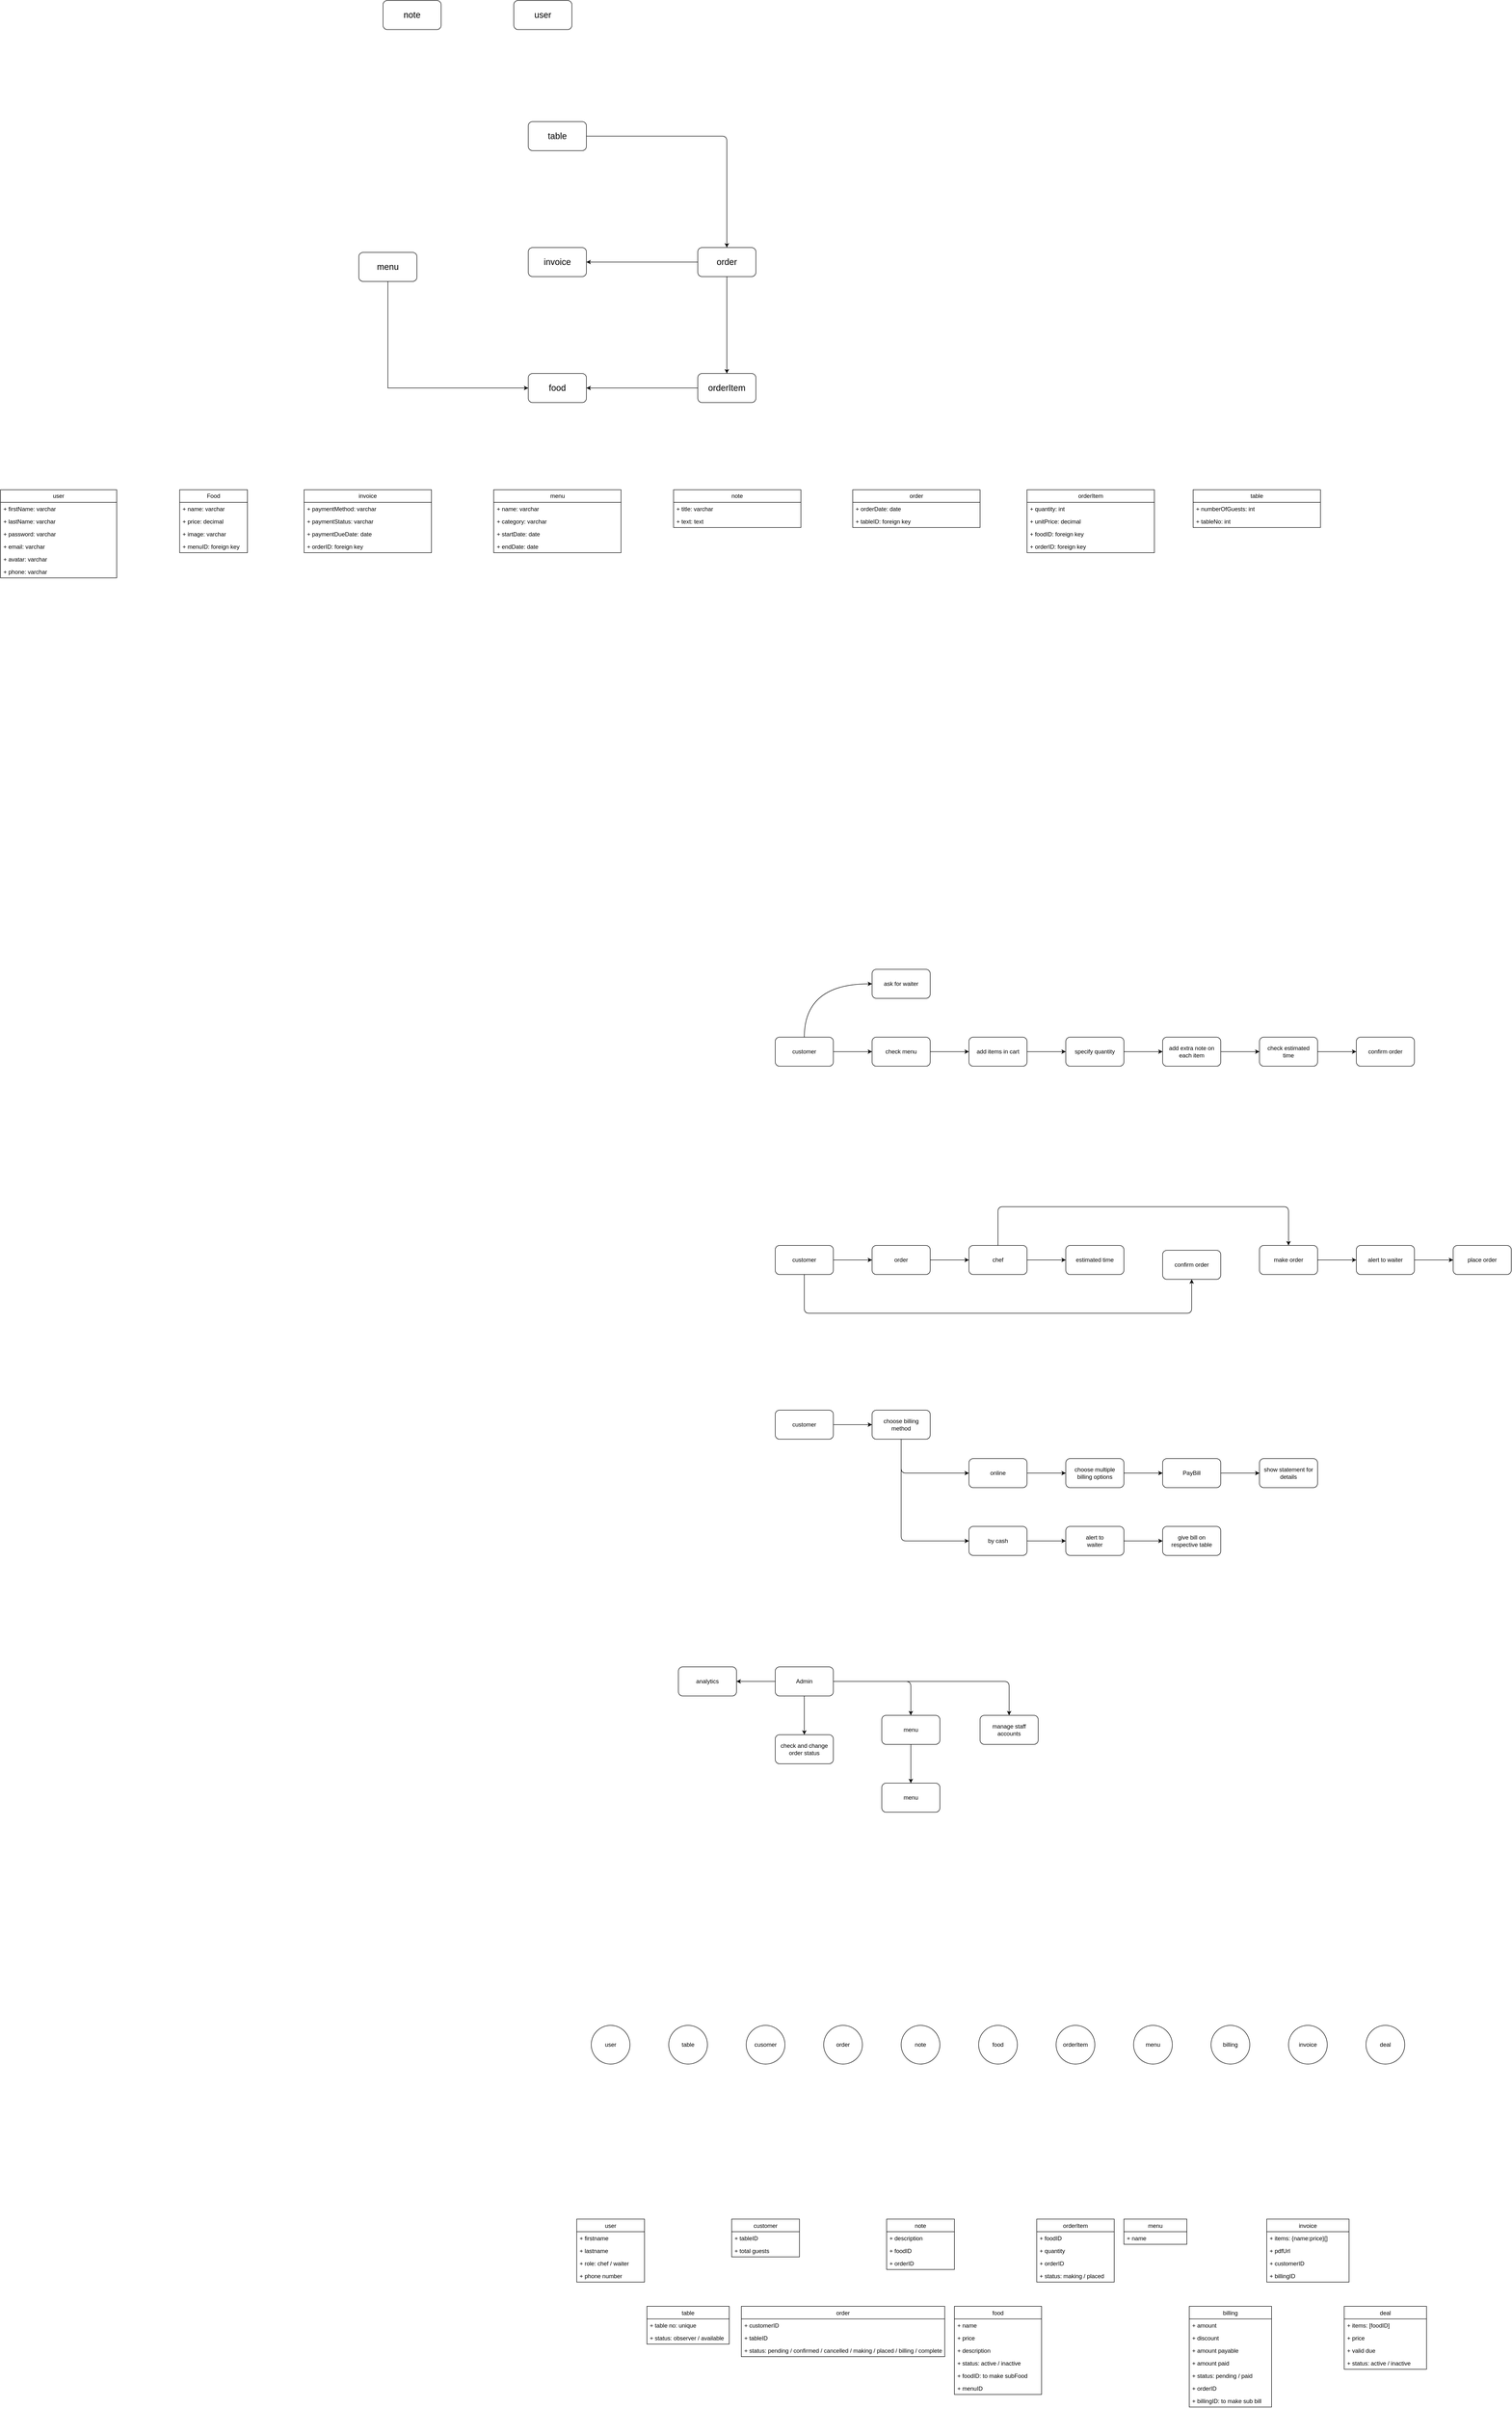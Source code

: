 <mxfile>
    <diagram name="Page-1" id="FGdR298zNR_Bf5p4Txep">
        <mxGraphModel dx="3157" dy="2148" grid="1" gridSize="10" guides="1" tooltips="1" connect="1" arrows="1" fold="1" page="1" pageScale="1" pageWidth="827" pageHeight="1169" math="0" shadow="0">
            <root>
                <mxCell id="0"/>
                <mxCell id="1" parent="0"/>
                <mxCell id="XaADTcSrrmSjubaQ3uNt-1" style="edgeStyle=orthogonalEdgeStyle;rounded=1;orthogonalLoop=1;jettySize=auto;html=1;entryX=0.5;entryY=0;entryDx=0;entryDy=0;" parent="1" source="XaADTcSrrmSjubaQ3uNt-2" target="XaADTcSrrmSjubaQ3uNt-5" edge="1">
                    <mxGeometry relative="1" as="geometry"/>
                </mxCell>
                <mxCell id="XaADTcSrrmSjubaQ3uNt-2" value="&lt;font style=&quot;font-size: 18px;&quot;&gt;table&lt;/font&gt;" style="rounded=1;whiteSpace=wrap;html=1;fontStyle=0" parent="1" vertex="1">
                    <mxGeometry x="-90" y="190" width="120" height="60" as="geometry"/>
                </mxCell>
                <mxCell id="XaADTcSrrmSjubaQ3uNt-3" style="edgeStyle=orthogonalEdgeStyle;rounded=0;orthogonalLoop=1;jettySize=auto;html=1;entryX=1;entryY=0.5;entryDx=0;entryDy=0;" parent="1" source="XaADTcSrrmSjubaQ3uNt-5" target="XaADTcSrrmSjubaQ3uNt-12" edge="1">
                    <mxGeometry relative="1" as="geometry"/>
                </mxCell>
                <mxCell id="XaADTcSrrmSjubaQ3uNt-4" style="edgeStyle=orthogonalEdgeStyle;rounded=0;orthogonalLoop=1;jettySize=auto;html=1;entryX=0.5;entryY=0;entryDx=0;entryDy=0;" parent="1" source="XaADTcSrrmSjubaQ3uNt-5" target="XaADTcSrrmSjubaQ3uNt-7" edge="1">
                    <mxGeometry relative="1" as="geometry"/>
                </mxCell>
                <mxCell id="XaADTcSrrmSjubaQ3uNt-5" value="&lt;font style=&quot;font-size: 18px;&quot;&gt;order&lt;/font&gt;" style="rounded=1;whiteSpace=wrap;html=1;fontStyle=0" parent="1" vertex="1">
                    <mxGeometry x="260" y="450" width="120" height="60" as="geometry"/>
                </mxCell>
                <mxCell id="XaADTcSrrmSjubaQ3uNt-6" style="edgeStyle=orthogonalEdgeStyle;rounded=0;orthogonalLoop=1;jettySize=auto;html=1;entryX=1;entryY=0.5;entryDx=0;entryDy=0;" parent="1" source="XaADTcSrrmSjubaQ3uNt-7" target="XaADTcSrrmSjubaQ3uNt-13" edge="1">
                    <mxGeometry relative="1" as="geometry"/>
                </mxCell>
                <mxCell id="XaADTcSrrmSjubaQ3uNt-7" value="&lt;font style=&quot;font-size: 18px;&quot;&gt;orderItem&lt;/font&gt;" style="rounded=1;whiteSpace=wrap;html=1;fontStyle=0" parent="1" vertex="1">
                    <mxGeometry x="260" y="710" width="120" height="60" as="geometry"/>
                </mxCell>
                <mxCell id="XaADTcSrrmSjubaQ3uNt-8" value="&lt;font style=&quot;font-size: 18px;&quot;&gt;user&lt;/font&gt;" style="rounded=1;whiteSpace=wrap;html=1;fontStyle=0" parent="1" vertex="1">
                    <mxGeometry x="-120" y="-60" width="120" height="60" as="geometry"/>
                </mxCell>
                <mxCell id="XaADTcSrrmSjubaQ3uNt-9" value="&lt;font style=&quot;font-size: 18px;&quot;&gt;note&lt;/font&gt;" style="rounded=1;whiteSpace=wrap;html=1;fontStyle=0" parent="1" vertex="1">
                    <mxGeometry x="-390" y="-60" width="120" height="60" as="geometry"/>
                </mxCell>
                <mxCell id="XaADTcSrrmSjubaQ3uNt-10" style="edgeStyle=orthogonalEdgeStyle;rounded=0;orthogonalLoop=1;jettySize=auto;html=1;entryX=0;entryY=0.5;entryDx=0;entryDy=0;exitX=0.5;exitY=1;exitDx=0;exitDy=0;" parent="1" source="XaADTcSrrmSjubaQ3uNt-11" target="XaADTcSrrmSjubaQ3uNt-13" edge="1">
                    <mxGeometry relative="1" as="geometry"/>
                </mxCell>
                <mxCell id="XaADTcSrrmSjubaQ3uNt-11" value="&lt;font style=&quot;font-size: 18px;&quot;&gt;menu&lt;/font&gt;" style="rounded=1;whiteSpace=wrap;html=1;fontStyle=0" parent="1" vertex="1">
                    <mxGeometry x="-440" y="460" width="120" height="60" as="geometry"/>
                </mxCell>
                <mxCell id="XaADTcSrrmSjubaQ3uNt-12" value="&lt;font style=&quot;font-size: 18px;&quot;&gt;invoice&lt;/font&gt;" style="rounded=1;whiteSpace=wrap;html=1;fontStyle=0" parent="1" vertex="1">
                    <mxGeometry x="-90" y="450" width="120" height="60" as="geometry"/>
                </mxCell>
                <mxCell id="XaADTcSrrmSjubaQ3uNt-13" value="&lt;font style=&quot;font-size: 18px;&quot;&gt;food&lt;/font&gt;" style="rounded=1;whiteSpace=wrap;html=1;fontStyle=0" parent="1" vertex="1">
                    <mxGeometry x="-90" y="710" width="120" height="60" as="geometry"/>
                </mxCell>
                <mxCell id="XaADTcSrrmSjubaQ3uNt-14" value="Food" style="swimlane;fontStyle=0;childLayout=stackLayout;horizontal=1;startSize=26;fillColor=none;horizontalStack=0;resizeParent=1;resizeParentMax=0;resizeLast=0;collapsible=1;marginBottom=0;whiteSpace=wrap;html=1;" parent="1" vertex="1">
                    <mxGeometry x="-810" y="950" width="140" height="130" as="geometry"/>
                </mxCell>
                <mxCell id="XaADTcSrrmSjubaQ3uNt-15" value="+ name: varchar&lt;span style=&quot;white-space: pre;&quot;&gt;&#9;&lt;/span&gt;" style="text;strokeColor=none;fillColor=none;align=left;verticalAlign=top;spacingLeft=4;spacingRight=4;overflow=hidden;rotatable=0;points=[[0,0.5],[1,0.5]];portConstraint=eastwest;whiteSpace=wrap;html=1;" parent="XaADTcSrrmSjubaQ3uNt-14" vertex="1">
                    <mxGeometry y="26" width="140" height="26" as="geometry"/>
                </mxCell>
                <mxCell id="XaADTcSrrmSjubaQ3uNt-16" value="+ price: decimal" style="text;strokeColor=none;fillColor=none;align=left;verticalAlign=top;spacingLeft=4;spacingRight=4;overflow=hidden;rotatable=0;points=[[0,0.5],[1,0.5]];portConstraint=eastwest;whiteSpace=wrap;html=1;" parent="XaADTcSrrmSjubaQ3uNt-14" vertex="1">
                    <mxGeometry y="52" width="140" height="26" as="geometry"/>
                </mxCell>
                <mxCell id="XaADTcSrrmSjubaQ3uNt-17" value="+ image: varchar" style="text;strokeColor=none;fillColor=none;align=left;verticalAlign=top;spacingLeft=4;spacingRight=4;overflow=hidden;rotatable=0;points=[[0,0.5],[1,0.5]];portConstraint=eastwest;whiteSpace=wrap;html=1;" parent="XaADTcSrrmSjubaQ3uNt-14" vertex="1">
                    <mxGeometry y="78" width="140" height="26" as="geometry"/>
                </mxCell>
                <mxCell id="XaADTcSrrmSjubaQ3uNt-27" value="+ menuID: foreign key" style="text;strokeColor=none;fillColor=none;align=left;verticalAlign=top;spacingLeft=4;spacingRight=4;overflow=hidden;rotatable=0;points=[[0,0.5],[1,0.5]];portConstraint=eastwest;whiteSpace=wrap;html=1;" parent="XaADTcSrrmSjubaQ3uNt-14" vertex="1">
                    <mxGeometry y="104" width="140" height="26" as="geometry"/>
                </mxCell>
                <mxCell id="XaADTcSrrmSjubaQ3uNt-18" value="invoice" style="swimlane;fontStyle=0;childLayout=stackLayout;horizontal=1;startSize=26;fillColor=none;horizontalStack=0;resizeParent=1;resizeParentMax=0;resizeLast=0;collapsible=1;marginBottom=0;whiteSpace=wrap;html=1;" parent="1" vertex="1">
                    <mxGeometry x="-553" y="950" width="263" height="130" as="geometry"/>
                </mxCell>
                <mxCell id="XaADTcSrrmSjubaQ3uNt-19" value="+ paymentMethod: varchar&lt;span style=&quot;white-space: pre;&quot;&gt;&#9;&lt;/span&gt;" style="text;strokeColor=none;fillColor=none;align=left;verticalAlign=top;spacingLeft=4;spacingRight=4;overflow=hidden;rotatable=0;points=[[0,0.5],[1,0.5]];portConstraint=eastwest;whiteSpace=wrap;html=1;" parent="XaADTcSrrmSjubaQ3uNt-18" vertex="1">
                    <mxGeometry y="26" width="263" height="26" as="geometry"/>
                </mxCell>
                <mxCell id="XaADTcSrrmSjubaQ3uNt-20" value="+ paymentStatus: varchar" style="text;strokeColor=none;fillColor=none;align=left;verticalAlign=top;spacingLeft=4;spacingRight=4;overflow=hidden;rotatable=0;points=[[0,0.5],[1,0.5]];portConstraint=eastwest;whiteSpace=wrap;html=1;" parent="XaADTcSrrmSjubaQ3uNt-18" vertex="1">
                    <mxGeometry y="52" width="263" height="26" as="geometry"/>
                </mxCell>
                <mxCell id="XaADTcSrrmSjubaQ3uNt-21" value="+ paymentDueDate: date" style="text;strokeColor=none;fillColor=none;align=left;verticalAlign=top;spacingLeft=4;spacingRight=4;overflow=hidden;rotatable=0;points=[[0,0.5],[1,0.5]];portConstraint=eastwest;whiteSpace=wrap;html=1;" parent="XaADTcSrrmSjubaQ3uNt-18" vertex="1">
                    <mxGeometry y="78" width="263" height="26" as="geometry"/>
                </mxCell>
                <mxCell id="XaADTcSrrmSjubaQ3uNt-22" value="+ orderID: foreign key" style="text;strokeColor=none;fillColor=none;align=left;verticalAlign=top;spacingLeft=4;spacingRight=4;overflow=hidden;rotatable=0;points=[[0,0.5],[1,0.5]];portConstraint=eastwest;whiteSpace=wrap;html=1;" parent="XaADTcSrrmSjubaQ3uNt-18" vertex="1">
                    <mxGeometry y="104" width="263" height="26" as="geometry"/>
                </mxCell>
                <mxCell id="XaADTcSrrmSjubaQ3uNt-28" value="menu" style="swimlane;fontStyle=0;childLayout=stackLayout;horizontal=1;startSize=26;fillColor=none;horizontalStack=0;resizeParent=1;resizeParentMax=0;resizeLast=0;collapsible=1;marginBottom=0;whiteSpace=wrap;html=1;" parent="1" vertex="1">
                    <mxGeometry x="-161.5" y="950" width="263" height="130" as="geometry"/>
                </mxCell>
                <mxCell id="XaADTcSrrmSjubaQ3uNt-29" value="+ name: varchar&lt;span style=&quot;white-space: pre;&quot;&gt;&#9;&lt;/span&gt;" style="text;strokeColor=none;fillColor=none;align=left;verticalAlign=top;spacingLeft=4;spacingRight=4;overflow=hidden;rotatable=0;points=[[0,0.5],[1,0.5]];portConstraint=eastwest;whiteSpace=wrap;html=1;" parent="XaADTcSrrmSjubaQ3uNt-28" vertex="1">
                    <mxGeometry y="26" width="263" height="26" as="geometry"/>
                </mxCell>
                <mxCell id="XaADTcSrrmSjubaQ3uNt-30" value="+ category: varchar" style="text;strokeColor=none;fillColor=none;align=left;verticalAlign=top;spacingLeft=4;spacingRight=4;overflow=hidden;rotatable=0;points=[[0,0.5],[1,0.5]];portConstraint=eastwest;whiteSpace=wrap;html=1;" parent="XaADTcSrrmSjubaQ3uNt-28" vertex="1">
                    <mxGeometry y="52" width="263" height="26" as="geometry"/>
                </mxCell>
                <mxCell id="XaADTcSrrmSjubaQ3uNt-31" value="+ startDate: date" style="text;strokeColor=none;fillColor=none;align=left;verticalAlign=top;spacingLeft=4;spacingRight=4;overflow=hidden;rotatable=0;points=[[0,0.5],[1,0.5]];portConstraint=eastwest;whiteSpace=wrap;html=1;" parent="XaADTcSrrmSjubaQ3uNt-28" vertex="1">
                    <mxGeometry y="78" width="263" height="26" as="geometry"/>
                </mxCell>
                <mxCell id="XaADTcSrrmSjubaQ3uNt-32" value="+ endDate: date" style="text;strokeColor=none;fillColor=none;align=left;verticalAlign=top;spacingLeft=4;spacingRight=4;overflow=hidden;rotatable=0;points=[[0,0.5],[1,0.5]];portConstraint=eastwest;whiteSpace=wrap;html=1;" parent="XaADTcSrrmSjubaQ3uNt-28" vertex="1">
                    <mxGeometry y="104" width="263" height="26" as="geometry"/>
                </mxCell>
                <mxCell id="XaADTcSrrmSjubaQ3uNt-34" value="note" style="swimlane;fontStyle=0;childLayout=stackLayout;horizontal=1;startSize=26;fillColor=none;horizontalStack=0;resizeParent=1;resizeParentMax=0;resizeLast=0;collapsible=1;marginBottom=0;whiteSpace=wrap;html=1;" parent="1" vertex="1">
                    <mxGeometry x="210" y="950" width="263" height="78" as="geometry"/>
                </mxCell>
                <mxCell id="XaADTcSrrmSjubaQ3uNt-35" value="+ title: varchar&lt;span style=&quot;white-space: pre;&quot;&gt;&#9;&lt;/span&gt;" style="text;strokeColor=none;fillColor=none;align=left;verticalAlign=top;spacingLeft=4;spacingRight=4;overflow=hidden;rotatable=0;points=[[0,0.5],[1,0.5]];portConstraint=eastwest;whiteSpace=wrap;html=1;" parent="XaADTcSrrmSjubaQ3uNt-34" vertex="1">
                    <mxGeometry y="26" width="263" height="26" as="geometry"/>
                </mxCell>
                <mxCell id="XaADTcSrrmSjubaQ3uNt-36" value="+ text: text" style="text;strokeColor=none;fillColor=none;align=left;verticalAlign=top;spacingLeft=4;spacingRight=4;overflow=hidden;rotatable=0;points=[[0,0.5],[1,0.5]];portConstraint=eastwest;whiteSpace=wrap;html=1;" parent="XaADTcSrrmSjubaQ3uNt-34" vertex="1">
                    <mxGeometry y="52" width="263" height="26" as="geometry"/>
                </mxCell>
                <mxCell id="XaADTcSrrmSjubaQ3uNt-39" value="order" style="swimlane;fontStyle=0;childLayout=stackLayout;horizontal=1;startSize=26;fillColor=none;horizontalStack=0;resizeParent=1;resizeParentMax=0;resizeLast=0;collapsible=1;marginBottom=0;whiteSpace=wrap;html=1;" parent="1" vertex="1">
                    <mxGeometry x="580" y="950" width="263" height="78" as="geometry"/>
                </mxCell>
                <mxCell id="XaADTcSrrmSjubaQ3uNt-40" value="+ orderDate: date" style="text;strokeColor=none;fillColor=none;align=left;verticalAlign=top;spacingLeft=4;spacingRight=4;overflow=hidden;rotatable=0;points=[[0,0.5],[1,0.5]];portConstraint=eastwest;whiteSpace=wrap;html=1;" parent="XaADTcSrrmSjubaQ3uNt-39" vertex="1">
                    <mxGeometry y="26" width="263" height="26" as="geometry"/>
                </mxCell>
                <mxCell id="XaADTcSrrmSjubaQ3uNt-41" value="+ tableID: foreign key" style="text;strokeColor=none;fillColor=none;align=left;verticalAlign=top;spacingLeft=4;spacingRight=4;overflow=hidden;rotatable=0;points=[[0,0.5],[1,0.5]];portConstraint=eastwest;whiteSpace=wrap;html=1;" parent="XaADTcSrrmSjubaQ3uNt-39" vertex="1">
                    <mxGeometry y="52" width="263" height="26" as="geometry"/>
                </mxCell>
                <mxCell id="XaADTcSrrmSjubaQ3uNt-43" value="orderItem" style="swimlane;fontStyle=0;childLayout=stackLayout;horizontal=1;startSize=26;fillColor=none;horizontalStack=0;resizeParent=1;resizeParentMax=0;resizeLast=0;collapsible=1;marginBottom=0;whiteSpace=wrap;html=1;" parent="1" vertex="1">
                    <mxGeometry x="940" y="950" width="263" height="130" as="geometry"/>
                </mxCell>
                <mxCell id="XaADTcSrrmSjubaQ3uNt-44" value="+ quantity: int" style="text;strokeColor=none;fillColor=none;align=left;verticalAlign=top;spacingLeft=4;spacingRight=4;overflow=hidden;rotatable=0;points=[[0,0.5],[1,0.5]];portConstraint=eastwest;whiteSpace=wrap;html=1;" parent="XaADTcSrrmSjubaQ3uNt-43" vertex="1">
                    <mxGeometry y="26" width="263" height="26" as="geometry"/>
                </mxCell>
                <mxCell id="XaADTcSrrmSjubaQ3uNt-45" value="+ unitPrice:&amp;nbsp;decimal" style="text;strokeColor=none;fillColor=none;align=left;verticalAlign=top;spacingLeft=4;spacingRight=4;overflow=hidden;rotatable=0;points=[[0,0.5],[1,0.5]];portConstraint=eastwest;whiteSpace=wrap;html=1;" parent="XaADTcSrrmSjubaQ3uNt-43" vertex="1">
                    <mxGeometry y="52" width="263" height="26" as="geometry"/>
                </mxCell>
                <mxCell id="XaADTcSrrmSjubaQ3uNt-46" value="+ foodID: foreign key" style="text;strokeColor=none;fillColor=none;align=left;verticalAlign=top;spacingLeft=4;spacingRight=4;overflow=hidden;rotatable=0;points=[[0,0.5],[1,0.5]];portConstraint=eastwest;whiteSpace=wrap;html=1;" parent="XaADTcSrrmSjubaQ3uNt-43" vertex="1">
                    <mxGeometry y="78" width="263" height="26" as="geometry"/>
                </mxCell>
                <mxCell id="XaADTcSrrmSjubaQ3uNt-47" value="+ orderID: foreign key" style="text;strokeColor=none;fillColor=none;align=left;verticalAlign=top;spacingLeft=4;spacingRight=4;overflow=hidden;rotatable=0;points=[[0,0.5],[1,0.5]];portConstraint=eastwest;whiteSpace=wrap;html=1;" parent="XaADTcSrrmSjubaQ3uNt-43" vertex="1">
                    <mxGeometry y="104" width="263" height="26" as="geometry"/>
                </mxCell>
                <mxCell id="XaADTcSrrmSjubaQ3uNt-54" value="table" style="swimlane;fontStyle=0;childLayout=stackLayout;horizontal=1;startSize=26;fillColor=none;horizontalStack=0;resizeParent=1;resizeParentMax=0;resizeLast=0;collapsible=1;marginBottom=0;whiteSpace=wrap;html=1;" parent="1" vertex="1">
                    <mxGeometry x="1283" y="950" width="263" height="78" as="geometry"/>
                </mxCell>
                <mxCell id="XaADTcSrrmSjubaQ3uNt-55" value="+ numberOfGuests: int" style="text;strokeColor=none;fillColor=none;align=left;verticalAlign=top;spacingLeft=4;spacingRight=4;overflow=hidden;rotatable=0;points=[[0,0.5],[1,0.5]];portConstraint=eastwest;whiteSpace=wrap;html=1;" parent="XaADTcSrrmSjubaQ3uNt-54" vertex="1">
                    <mxGeometry y="26" width="263" height="26" as="geometry"/>
                </mxCell>
                <mxCell id="XaADTcSrrmSjubaQ3uNt-56" value="+ tableNo: int" style="text;strokeColor=none;fillColor=none;align=left;verticalAlign=top;spacingLeft=4;spacingRight=4;overflow=hidden;rotatable=0;points=[[0,0.5],[1,0.5]];portConstraint=eastwest;whiteSpace=wrap;html=1;" parent="XaADTcSrrmSjubaQ3uNt-54" vertex="1">
                    <mxGeometry y="52" width="263" height="26" as="geometry"/>
                </mxCell>
                <mxCell id="XaADTcSrrmSjubaQ3uNt-64" value="user" style="swimlane;fontStyle=0;childLayout=stackLayout;horizontal=1;startSize=26;fillColor=none;horizontalStack=0;resizeParent=1;resizeParentMax=0;resizeLast=0;collapsible=1;marginBottom=0;whiteSpace=wrap;html=1;" parent="1" vertex="1">
                    <mxGeometry x="-1180" y="950" width="240" height="182" as="geometry"/>
                </mxCell>
                <mxCell id="XaADTcSrrmSjubaQ3uNt-65" value="+ firstName: varchar&lt;span style=&quot;white-space: pre;&quot;&gt;&#9;&lt;/span&gt;" style="text;strokeColor=none;fillColor=none;align=left;verticalAlign=top;spacingLeft=4;spacingRight=4;overflow=hidden;rotatable=0;points=[[0,0.5],[1,0.5]];portConstraint=eastwest;whiteSpace=wrap;html=1;" parent="XaADTcSrrmSjubaQ3uNt-64" vertex="1">
                    <mxGeometry y="26" width="240" height="26" as="geometry"/>
                </mxCell>
                <mxCell id="XaADTcSrrmSjubaQ3uNt-69" value="+ lastName: varchar&lt;span style=&quot;white-space: pre;&quot;&gt;&#9;&lt;/span&gt;" style="text;strokeColor=none;fillColor=none;align=left;verticalAlign=top;spacingLeft=4;spacingRight=4;overflow=hidden;rotatable=0;points=[[0,0.5],[1,0.5]];portConstraint=eastwest;whiteSpace=wrap;html=1;" parent="XaADTcSrrmSjubaQ3uNt-64" vertex="1">
                    <mxGeometry y="52" width="240" height="26" as="geometry"/>
                </mxCell>
                <mxCell id="XaADTcSrrmSjubaQ3uNt-70" value="+ password: varchar&lt;span style=&quot;white-space: pre;&quot;&gt;&#9;&lt;/span&gt;" style="text;strokeColor=none;fillColor=none;align=left;verticalAlign=top;spacingLeft=4;spacingRight=4;overflow=hidden;rotatable=0;points=[[0,0.5],[1,0.5]];portConstraint=eastwest;whiteSpace=wrap;html=1;" parent="XaADTcSrrmSjubaQ3uNt-64" vertex="1">
                    <mxGeometry y="78" width="240" height="26" as="geometry"/>
                </mxCell>
                <mxCell id="XaADTcSrrmSjubaQ3uNt-71" value="+ email: varchar&lt;span style=&quot;white-space: pre;&quot;&gt;&#9;&lt;/span&gt;" style="text;strokeColor=none;fillColor=none;align=left;verticalAlign=top;spacingLeft=4;spacingRight=4;overflow=hidden;rotatable=0;points=[[0,0.5],[1,0.5]];portConstraint=eastwest;whiteSpace=wrap;html=1;" parent="XaADTcSrrmSjubaQ3uNt-64" vertex="1">
                    <mxGeometry y="104" width="240" height="26" as="geometry"/>
                </mxCell>
                <mxCell id="XaADTcSrrmSjubaQ3uNt-72" value="+ avatar: varchar&lt;span style=&quot;white-space: pre;&quot;&gt;&#9;&lt;/span&gt;" style="text;strokeColor=none;fillColor=none;align=left;verticalAlign=top;spacingLeft=4;spacingRight=4;overflow=hidden;rotatable=0;points=[[0,0.5],[1,0.5]];portConstraint=eastwest;whiteSpace=wrap;html=1;" parent="XaADTcSrrmSjubaQ3uNt-64" vertex="1">
                    <mxGeometry y="130" width="240" height="26" as="geometry"/>
                </mxCell>
                <mxCell id="XaADTcSrrmSjubaQ3uNt-73" value="+ phone: varchar&lt;span style=&quot;white-space: pre;&quot;&gt;&#9;&lt;/span&gt;" style="text;strokeColor=none;fillColor=none;align=left;verticalAlign=top;spacingLeft=4;spacingRight=4;overflow=hidden;rotatable=0;points=[[0,0.5],[1,0.5]];portConstraint=eastwest;whiteSpace=wrap;html=1;" parent="XaADTcSrrmSjubaQ3uNt-64" vertex="1">
                    <mxGeometry y="156" width="240" height="26" as="geometry"/>
                </mxCell>
                <mxCell id="90XMVgr9zmWWbjgobgk7-8" value="" style="edgeStyle=orthogonalEdgeStyle;rounded=0;orthogonalLoop=1;jettySize=auto;html=1;" parent="1" source="90XMVgr9zmWWbjgobgk7-6" target="90XMVgr9zmWWbjgobgk7-7" edge="1">
                    <mxGeometry relative="1" as="geometry"/>
                </mxCell>
                <mxCell id="90XMVgr9zmWWbjgobgk7-16" style="edgeStyle=orthogonalEdgeStyle;rounded=1;orthogonalLoop=1;jettySize=auto;html=1;entryX=0.5;entryY=1;entryDx=0;entryDy=0;curved=0;" parent="1" source="90XMVgr9zmWWbjgobgk7-6" target="90XMVgr9zmWWbjgobgk7-13" edge="1">
                    <mxGeometry relative="1" as="geometry">
                        <Array as="points">
                            <mxPoint x="480" y="2650"/>
                            <mxPoint x="1280" y="2650"/>
                        </Array>
                    </mxGeometry>
                </mxCell>
                <mxCell id="90XMVgr9zmWWbjgobgk7-6" value="customer" style="rounded=1;whiteSpace=wrap;html=1;" parent="1" vertex="1">
                    <mxGeometry x="420" y="2510" width="120" height="60" as="geometry"/>
                </mxCell>
                <mxCell id="90XMVgr9zmWWbjgobgk7-10" value="" style="edgeStyle=orthogonalEdgeStyle;rounded=0;orthogonalLoop=1;jettySize=auto;html=1;" parent="1" source="90XMVgr9zmWWbjgobgk7-7" target="90XMVgr9zmWWbjgobgk7-9" edge="1">
                    <mxGeometry relative="1" as="geometry"/>
                </mxCell>
                <mxCell id="90XMVgr9zmWWbjgobgk7-7" value="order" style="rounded=1;whiteSpace=wrap;html=1;" parent="1" vertex="1">
                    <mxGeometry x="620" y="2510" width="120" height="60" as="geometry"/>
                </mxCell>
                <mxCell id="90XMVgr9zmWWbjgobgk7-12" value="" style="edgeStyle=orthogonalEdgeStyle;rounded=0;orthogonalLoop=1;jettySize=auto;html=1;" parent="1" source="90XMVgr9zmWWbjgobgk7-9" target="90XMVgr9zmWWbjgobgk7-11" edge="1">
                    <mxGeometry relative="1" as="geometry"/>
                </mxCell>
                <mxCell id="90XMVgr9zmWWbjgobgk7-19" style="edgeStyle=orthogonalEdgeStyle;rounded=1;orthogonalLoop=1;jettySize=auto;html=1;entryX=0.5;entryY=0;entryDx=0;entryDy=0;curved=0;" parent="1" source="90XMVgr9zmWWbjgobgk7-9" target="90XMVgr9zmWWbjgobgk7-17" edge="1">
                    <mxGeometry relative="1" as="geometry">
                        <Array as="points">
                            <mxPoint x="880" y="2430"/>
                            <mxPoint x="1480" y="2430"/>
                        </Array>
                    </mxGeometry>
                </mxCell>
                <mxCell id="90XMVgr9zmWWbjgobgk7-9" value="chef" style="rounded=1;whiteSpace=wrap;html=1;" parent="1" vertex="1">
                    <mxGeometry x="820" y="2510" width="120" height="60" as="geometry"/>
                </mxCell>
                <mxCell id="90XMVgr9zmWWbjgobgk7-11" value="estimated time" style="rounded=1;whiteSpace=wrap;html=1;" parent="1" vertex="1">
                    <mxGeometry x="1020" y="2510" width="120" height="60" as="geometry"/>
                </mxCell>
                <mxCell id="90XMVgr9zmWWbjgobgk7-13" value="confirm order" style="rounded=1;whiteSpace=wrap;html=1;" parent="1" vertex="1">
                    <mxGeometry x="1220" y="2520" width="120" height="60" as="geometry"/>
                </mxCell>
                <mxCell id="90XMVgr9zmWWbjgobgk7-21" value="" style="edgeStyle=orthogonalEdgeStyle;rounded=0;orthogonalLoop=1;jettySize=auto;html=1;" parent="1" source="90XMVgr9zmWWbjgobgk7-17" target="90XMVgr9zmWWbjgobgk7-20" edge="1">
                    <mxGeometry relative="1" as="geometry"/>
                </mxCell>
                <mxCell id="90XMVgr9zmWWbjgobgk7-17" value="make order" style="whiteSpace=wrap;html=1;rounded=1;" parent="1" vertex="1">
                    <mxGeometry x="1420" y="2510" width="120" height="60" as="geometry"/>
                </mxCell>
                <mxCell id="90XMVgr9zmWWbjgobgk7-23" value="" style="edgeStyle=orthogonalEdgeStyle;rounded=0;orthogonalLoop=1;jettySize=auto;html=1;" parent="1" source="90XMVgr9zmWWbjgobgk7-20" target="90XMVgr9zmWWbjgobgk7-22" edge="1">
                    <mxGeometry relative="1" as="geometry"/>
                </mxCell>
                <mxCell id="90XMVgr9zmWWbjgobgk7-20" value="alert to waiter" style="whiteSpace=wrap;html=1;rounded=1;" parent="1" vertex="1">
                    <mxGeometry x="1620" y="2510" width="120" height="60" as="geometry"/>
                </mxCell>
                <mxCell id="90XMVgr9zmWWbjgobgk7-22" value="place order" style="whiteSpace=wrap;html=1;rounded=1;" parent="1" vertex="1">
                    <mxGeometry x="1820" y="2510" width="120" height="60" as="geometry"/>
                </mxCell>
                <mxCell id="90XMVgr9zmWWbjgobgk7-28" value="" style="edgeStyle=orthogonalEdgeStyle;rounded=0;orthogonalLoop=1;jettySize=auto;html=1;" parent="1" source="90XMVgr9zmWWbjgobgk7-26" target="90XMVgr9zmWWbjgobgk7-27" edge="1">
                    <mxGeometry relative="1" as="geometry"/>
                </mxCell>
                <mxCell id="90XMVgr9zmWWbjgobgk7-26" value="customer" style="rounded=1;whiteSpace=wrap;html=1;" parent="1" vertex="1">
                    <mxGeometry x="420" y="2850" width="120" height="60" as="geometry"/>
                </mxCell>
                <mxCell id="90XMVgr9zmWWbjgobgk7-33" value="" style="edgeStyle=orthogonalEdgeStyle;rounded=1;orthogonalLoop=1;jettySize=auto;html=1;entryX=0;entryY=0.5;entryDx=0;entryDy=0;exitX=0.5;exitY=1;exitDx=0;exitDy=0;curved=0;" parent="1" source="90XMVgr9zmWWbjgobgk7-27" target="90XMVgr9zmWWbjgobgk7-32" edge="1">
                    <mxGeometry relative="1" as="geometry"/>
                </mxCell>
                <mxCell id="90XMVgr9zmWWbjgobgk7-35" value="" style="edgeStyle=orthogonalEdgeStyle;rounded=1;orthogonalLoop=1;jettySize=auto;html=1;entryX=0;entryY=0.5;entryDx=0;entryDy=0;curved=0;" parent="1" source="90XMVgr9zmWWbjgobgk7-27" target="90XMVgr9zmWWbjgobgk7-34" edge="1">
                    <mxGeometry relative="1" as="geometry">
                        <Array as="points">
                            <mxPoint x="680" y="3120"/>
                        </Array>
                    </mxGeometry>
                </mxCell>
                <mxCell id="90XMVgr9zmWWbjgobgk7-27" value="choose billing&lt;br&gt;method" style="rounded=1;whiteSpace=wrap;html=1;" parent="1" vertex="1">
                    <mxGeometry x="620" y="2850" width="120" height="60" as="geometry"/>
                </mxCell>
                <mxCell id="90XMVgr9zmWWbjgobgk7-41" value="" style="edgeStyle=orthogonalEdgeStyle;rounded=0;orthogonalLoop=1;jettySize=auto;html=1;" parent="1" source="90XMVgr9zmWWbjgobgk7-32" target="90XMVgr9zmWWbjgobgk7-40" edge="1">
                    <mxGeometry relative="1" as="geometry"/>
                </mxCell>
                <mxCell id="90XMVgr9zmWWbjgobgk7-32" value="online" style="rounded=1;whiteSpace=wrap;html=1;" parent="1" vertex="1">
                    <mxGeometry x="820" y="2950" width="120" height="60" as="geometry"/>
                </mxCell>
                <mxCell id="90XMVgr9zmWWbjgobgk7-37" value="" style="edgeStyle=orthogonalEdgeStyle;rounded=0;orthogonalLoop=1;jettySize=auto;html=1;" parent="1" source="90XMVgr9zmWWbjgobgk7-34" target="90XMVgr9zmWWbjgobgk7-36" edge="1">
                    <mxGeometry relative="1" as="geometry"/>
                </mxCell>
                <mxCell id="90XMVgr9zmWWbjgobgk7-34" value="by cash" style="rounded=1;whiteSpace=wrap;html=1;" parent="1" vertex="1">
                    <mxGeometry x="820" y="3090" width="120" height="60" as="geometry"/>
                </mxCell>
                <mxCell id="90XMVgr9zmWWbjgobgk7-39" value="" style="edgeStyle=orthogonalEdgeStyle;rounded=0;orthogonalLoop=1;jettySize=auto;html=1;" parent="1" source="90XMVgr9zmWWbjgobgk7-36" target="90XMVgr9zmWWbjgobgk7-38" edge="1">
                    <mxGeometry relative="1" as="geometry"/>
                </mxCell>
                <mxCell id="90XMVgr9zmWWbjgobgk7-36" value="alert to&lt;br&gt;waiter" style="rounded=1;whiteSpace=wrap;html=1;" parent="1" vertex="1">
                    <mxGeometry x="1020" y="3090" width="120" height="60" as="geometry"/>
                </mxCell>
                <mxCell id="90XMVgr9zmWWbjgobgk7-38" value="give bill on&lt;br&gt;respective table" style="rounded=1;whiteSpace=wrap;html=1;" parent="1" vertex="1">
                    <mxGeometry x="1220" y="3090" width="120" height="60" as="geometry"/>
                </mxCell>
                <mxCell id="110" value="" style="edgeStyle=none;html=1;" parent="1" source="90XMVgr9zmWWbjgobgk7-40" target="109" edge="1">
                    <mxGeometry relative="1" as="geometry"/>
                </mxCell>
                <mxCell id="90XMVgr9zmWWbjgobgk7-40" value="choose multiple&lt;br&gt;billing options" style="rounded=1;whiteSpace=wrap;html=1;" parent="1" vertex="1">
                    <mxGeometry x="1020" y="2950" width="120" height="60" as="geometry"/>
                </mxCell>
                <mxCell id="90XMVgr9zmWWbjgobgk7-44" value="" style="edgeStyle=orthogonalEdgeStyle;rounded=0;orthogonalLoop=1;jettySize=auto;html=1;" parent="1" source="90XMVgr9zmWWbjgobgk7-42" target="90XMVgr9zmWWbjgobgk7-43" edge="1">
                    <mxGeometry relative="1" as="geometry"/>
                </mxCell>
                <mxCell id="90XMVgr9zmWWbjgobgk7-58" value="" style="edgeStyle=orthogonalEdgeStyle;rounded=0;orthogonalLoop=1;jettySize=auto;html=1;entryX=0;entryY=0.5;entryDx=0;entryDy=0;curved=1;" parent="1" source="90XMVgr9zmWWbjgobgk7-42" target="90XMVgr9zmWWbjgobgk7-57" edge="1">
                    <mxGeometry relative="1" as="geometry">
                        <Array as="points">
                            <mxPoint x="480" y="1970"/>
                        </Array>
                    </mxGeometry>
                </mxCell>
                <mxCell id="90XMVgr9zmWWbjgobgk7-42" value="customer" style="rounded=1;whiteSpace=wrap;html=1;" parent="1" vertex="1">
                    <mxGeometry x="420" y="2080" width="120" height="60" as="geometry"/>
                </mxCell>
                <mxCell id="90XMVgr9zmWWbjgobgk7-46" value="" style="edgeStyle=orthogonalEdgeStyle;rounded=0;orthogonalLoop=1;jettySize=auto;html=1;" parent="1" source="90XMVgr9zmWWbjgobgk7-43" target="90XMVgr9zmWWbjgobgk7-45" edge="1">
                    <mxGeometry relative="1" as="geometry"/>
                </mxCell>
                <mxCell id="90XMVgr9zmWWbjgobgk7-43" value="check menu" style="rounded=1;whiteSpace=wrap;html=1;" parent="1" vertex="1">
                    <mxGeometry x="620" y="2080" width="120" height="60" as="geometry"/>
                </mxCell>
                <mxCell id="90XMVgr9zmWWbjgobgk7-48" value="" style="edgeStyle=orthogonalEdgeStyle;rounded=0;orthogonalLoop=1;jettySize=auto;html=1;" parent="1" source="90XMVgr9zmWWbjgobgk7-45" target="90XMVgr9zmWWbjgobgk7-47" edge="1">
                    <mxGeometry relative="1" as="geometry"/>
                </mxCell>
                <mxCell id="90XMVgr9zmWWbjgobgk7-45" value="add items in cart" style="rounded=1;whiteSpace=wrap;html=1;" parent="1" vertex="1">
                    <mxGeometry x="820" y="2080" width="120" height="60" as="geometry"/>
                </mxCell>
                <mxCell id="90XMVgr9zmWWbjgobgk7-50" value="" style="edgeStyle=orthogonalEdgeStyle;rounded=0;orthogonalLoop=1;jettySize=auto;html=1;" parent="1" source="90XMVgr9zmWWbjgobgk7-47" target="90XMVgr9zmWWbjgobgk7-49" edge="1">
                    <mxGeometry relative="1" as="geometry"/>
                </mxCell>
                <mxCell id="90XMVgr9zmWWbjgobgk7-47" value="specify quantity" style="rounded=1;whiteSpace=wrap;html=1;" parent="1" vertex="1">
                    <mxGeometry x="1020" y="2080" width="120" height="60" as="geometry"/>
                </mxCell>
                <mxCell id="90XMVgr9zmWWbjgobgk7-52" value="" style="edgeStyle=orthogonalEdgeStyle;rounded=0;orthogonalLoop=1;jettySize=auto;html=1;" parent="1" source="90XMVgr9zmWWbjgobgk7-49" target="90XMVgr9zmWWbjgobgk7-51" edge="1">
                    <mxGeometry relative="1" as="geometry"/>
                </mxCell>
                <mxCell id="90XMVgr9zmWWbjgobgk7-49" value="add extra note on each item" style="rounded=1;whiteSpace=wrap;html=1;" parent="1" vertex="1">
                    <mxGeometry x="1220" y="2080" width="120" height="60" as="geometry"/>
                </mxCell>
                <mxCell id="90XMVgr9zmWWbjgobgk7-54" value="" style="edgeStyle=orthogonalEdgeStyle;rounded=0;orthogonalLoop=1;jettySize=auto;html=1;" parent="1" source="90XMVgr9zmWWbjgobgk7-51" target="90XMVgr9zmWWbjgobgk7-53" edge="1">
                    <mxGeometry relative="1" as="geometry"/>
                </mxCell>
                <mxCell id="90XMVgr9zmWWbjgobgk7-51" value="check estimated&lt;br&gt;time" style="rounded=1;whiteSpace=wrap;html=1;" parent="1" vertex="1">
                    <mxGeometry x="1420" y="2080" width="120" height="60" as="geometry"/>
                </mxCell>
                <mxCell id="90XMVgr9zmWWbjgobgk7-53" value="confirm order" style="rounded=1;whiteSpace=wrap;html=1;" parent="1" vertex="1">
                    <mxGeometry x="1620" y="2080" width="120" height="60" as="geometry"/>
                </mxCell>
                <mxCell id="90XMVgr9zmWWbjgobgk7-57" value="ask for waiter" style="rounded=1;whiteSpace=wrap;html=1;" parent="1" vertex="1">
                    <mxGeometry x="620" y="1940" width="120" height="60" as="geometry"/>
                </mxCell>
                <mxCell id="8" value="" style="edgeStyle=none;html=1;" parent="1" source="3" target="7" edge="1">
                    <mxGeometry relative="1" as="geometry">
                        <Array as="points">
                            <mxPoint x="700" y="3410"/>
                        </Array>
                    </mxGeometry>
                </mxCell>
                <mxCell id="10" value="" style="edgeStyle=none;html=1;" parent="1" source="3" target="9" edge="1">
                    <mxGeometry relative="1" as="geometry"/>
                </mxCell>
                <mxCell id="17" value="" style="edgeStyle=none;html=1;" parent="1" source="3" target="16" edge="1">
                    <mxGeometry relative="1" as="geometry"/>
                </mxCell>
                <mxCell id="20" value="" style="edgeStyle=none;html=1;" parent="1" source="3" target="19" edge="1">
                    <mxGeometry relative="1" as="geometry">
                        <Array as="points">
                            <mxPoint x="903" y="3410"/>
                        </Array>
                    </mxGeometry>
                </mxCell>
                <mxCell id="3" value="Admin" style="rounded=1;whiteSpace=wrap;html=1;" parent="1" vertex="1">
                    <mxGeometry x="420" y="3380" width="120" height="60" as="geometry"/>
                </mxCell>
                <mxCell id="12" value="" style="edgeStyle=none;html=1;" parent="1" source="7" target="11" edge="1">
                    <mxGeometry relative="1" as="geometry"/>
                </mxCell>
                <mxCell id="7" value="menu" style="rounded=1;whiteSpace=wrap;html=1;" parent="1" vertex="1">
                    <mxGeometry x="640" y="3480" width="120" height="60" as="geometry"/>
                </mxCell>
                <mxCell id="9" value="analytics" style="rounded=1;whiteSpace=wrap;html=1;" parent="1" vertex="1">
                    <mxGeometry x="220" y="3380" width="120" height="60" as="geometry"/>
                </mxCell>
                <mxCell id="11" value="menu" style="rounded=1;whiteSpace=wrap;html=1;" parent="1" vertex="1">
                    <mxGeometry x="640" y="3620" width="120" height="60" as="geometry"/>
                </mxCell>
                <mxCell id="16" value="check and change&lt;br&gt;order status" style="rounded=1;whiteSpace=wrap;html=1;" parent="1" vertex="1">
                    <mxGeometry x="420" y="3520" width="120" height="60" as="geometry"/>
                </mxCell>
                <mxCell id="19" value="manage staff accounts" style="rounded=1;whiteSpace=wrap;html=1;" parent="1" vertex="1">
                    <mxGeometry x="843" y="3480" width="120" height="60" as="geometry"/>
                </mxCell>
                <mxCell id="38" value="user" style="ellipse;whiteSpace=wrap;html=1;aspect=fixed;" parent="1" vertex="1">
                    <mxGeometry x="40" y="4120" width="80" height="80" as="geometry"/>
                </mxCell>
                <mxCell id="39" value="table" style="ellipse;whiteSpace=wrap;html=1;aspect=fixed;" parent="1" vertex="1">
                    <mxGeometry x="200" y="4120" width="80" height="80" as="geometry"/>
                </mxCell>
                <mxCell id="41" value="cusomer" style="ellipse;whiteSpace=wrap;html=1;aspect=fixed;" parent="1" vertex="1">
                    <mxGeometry x="360" y="4120" width="80" height="80" as="geometry"/>
                </mxCell>
                <mxCell id="43" value="order" style="ellipse;whiteSpace=wrap;html=1;aspect=fixed;" parent="1" vertex="1">
                    <mxGeometry x="520" y="4120" width="80" height="80" as="geometry"/>
                </mxCell>
                <mxCell id="45" value="note" style="ellipse;whiteSpace=wrap;html=1;aspect=fixed;" parent="1" vertex="1">
                    <mxGeometry x="680" y="4120" width="80" height="80" as="geometry"/>
                </mxCell>
                <mxCell id="47" value="food" style="ellipse;whiteSpace=wrap;html=1;aspect=fixed;" parent="1" vertex="1">
                    <mxGeometry x="840" y="4120" width="80" height="80" as="geometry"/>
                </mxCell>
                <mxCell id="49" value="orderItem" style="ellipse;whiteSpace=wrap;html=1;aspect=fixed;" parent="1" vertex="1">
                    <mxGeometry x="1000" y="4120" width="80" height="80" as="geometry"/>
                </mxCell>
                <mxCell id="51" value="menu" style="ellipse;whiteSpace=wrap;html=1;aspect=fixed;" parent="1" vertex="1">
                    <mxGeometry x="1160" y="4120" width="80" height="80" as="geometry"/>
                </mxCell>
                <mxCell id="53" value="billing" style="ellipse;whiteSpace=wrap;html=1;aspect=fixed;" parent="1" vertex="1">
                    <mxGeometry x="1320" y="4120" width="80" height="80" as="geometry"/>
                </mxCell>
                <mxCell id="56" value="user" style="swimlane;fontStyle=0;childLayout=stackLayout;horizontal=1;startSize=26;fillColor=none;horizontalStack=0;resizeParent=1;resizeParentMax=0;resizeLast=0;collapsible=1;marginBottom=0;" parent="1" vertex="1">
                    <mxGeometry x="10" y="4520" width="140" height="130" as="geometry"/>
                </mxCell>
                <mxCell id="57" value="+ firstname" style="text;strokeColor=none;fillColor=none;align=left;verticalAlign=top;spacingLeft=4;spacingRight=4;overflow=hidden;rotatable=0;points=[[0,0.5],[1,0.5]];portConstraint=eastwest;" parent="56" vertex="1">
                    <mxGeometry y="26" width="140" height="26" as="geometry"/>
                </mxCell>
                <mxCell id="58" value="+ lastname" style="text;strokeColor=none;fillColor=none;align=left;verticalAlign=top;spacingLeft=4;spacingRight=4;overflow=hidden;rotatable=0;points=[[0,0.5],[1,0.5]];portConstraint=eastwest;" parent="56" vertex="1">
                    <mxGeometry y="52" width="140" height="26" as="geometry"/>
                </mxCell>
                <mxCell id="59" value="+ role: chef / waiter" style="text;strokeColor=none;fillColor=none;align=left;verticalAlign=top;spacingLeft=4;spacingRight=4;overflow=hidden;rotatable=0;points=[[0,0.5],[1,0.5]];portConstraint=eastwest;" parent="56" vertex="1">
                    <mxGeometry y="78" width="140" height="26" as="geometry"/>
                </mxCell>
                <mxCell id="60" value="+ phone number" style="text;strokeColor=none;fillColor=none;align=left;verticalAlign=top;spacingLeft=4;spacingRight=4;overflow=hidden;rotatable=0;points=[[0,0.5],[1,0.5]];portConstraint=eastwest;" parent="56" vertex="1">
                    <mxGeometry y="104" width="140" height="26" as="geometry"/>
                </mxCell>
                <mxCell id="62" value="table" style="swimlane;fontStyle=0;childLayout=stackLayout;horizontal=1;startSize=26;fillColor=none;horizontalStack=0;resizeParent=1;resizeParentMax=0;resizeLast=0;collapsible=1;marginBottom=0;" parent="1" vertex="1">
                    <mxGeometry x="155" y="4700" width="170" height="78" as="geometry"/>
                </mxCell>
                <mxCell id="63" value="+ table no: unique" style="text;strokeColor=none;fillColor=none;align=left;verticalAlign=top;spacingLeft=4;spacingRight=4;overflow=hidden;rotatable=0;points=[[0,0.5],[1,0.5]];portConstraint=eastwest;" parent="62" vertex="1">
                    <mxGeometry y="26" width="170" height="26" as="geometry"/>
                </mxCell>
                <mxCell id="64" value="+ status: observer / available" style="text;strokeColor=none;fillColor=none;align=left;verticalAlign=top;spacingLeft=4;spacingRight=4;overflow=hidden;rotatable=0;points=[[0,0.5],[1,0.5]];portConstraint=eastwest;" parent="62" vertex="1">
                    <mxGeometry y="52" width="170" height="26" as="geometry"/>
                </mxCell>
                <mxCell id="70" value="customer" style="swimlane;fontStyle=0;childLayout=stackLayout;horizontal=1;startSize=26;fillColor=none;horizontalStack=0;resizeParent=1;resizeParentMax=0;resizeLast=0;collapsible=1;marginBottom=0;" parent="1" vertex="1">
                    <mxGeometry x="330" y="4520" width="140" height="78" as="geometry"/>
                </mxCell>
                <mxCell id="71" value="+ tableID" style="text;strokeColor=none;fillColor=none;align=left;verticalAlign=top;spacingLeft=4;spacingRight=4;overflow=hidden;rotatable=0;points=[[0,0.5],[1,0.5]];portConstraint=eastwest;" parent="70" vertex="1">
                    <mxGeometry y="26" width="140" height="26" as="geometry"/>
                </mxCell>
                <mxCell id="72" value="+ total guests" style="text;strokeColor=none;fillColor=none;align=left;verticalAlign=top;spacingLeft=4;spacingRight=4;overflow=hidden;rotatable=0;points=[[0,0.5],[1,0.5]];portConstraint=eastwest;" parent="70" vertex="1">
                    <mxGeometry y="52" width="140" height="26" as="geometry"/>
                </mxCell>
                <mxCell id="75" value="order" style="swimlane;fontStyle=0;childLayout=stackLayout;horizontal=1;startSize=26;fillColor=none;horizontalStack=0;resizeParent=1;resizeParentMax=0;resizeLast=0;collapsible=1;marginBottom=0;" parent="1" vertex="1">
                    <mxGeometry x="350" y="4700" width="420" height="104" as="geometry"/>
                </mxCell>
                <mxCell id="76" value="+ customerID" style="text;strokeColor=none;fillColor=none;align=left;verticalAlign=top;spacingLeft=4;spacingRight=4;overflow=hidden;rotatable=0;points=[[0,0.5],[1,0.5]];portConstraint=eastwest;" parent="75" vertex="1">
                    <mxGeometry y="26" width="420" height="26" as="geometry"/>
                </mxCell>
                <mxCell id="77" value="+ tableID" style="text;strokeColor=none;fillColor=none;align=left;verticalAlign=top;spacingLeft=4;spacingRight=4;overflow=hidden;rotatable=0;points=[[0,0.5],[1,0.5]];portConstraint=eastwest;" parent="75" vertex="1">
                    <mxGeometry y="52" width="420" height="26" as="geometry"/>
                </mxCell>
                <mxCell id="78" value="+ status: pending / confirmed / cancelled / making / placed / billing / complete" style="text;strokeColor=none;fillColor=none;align=left;verticalAlign=top;spacingLeft=4;spacingRight=4;overflow=hidden;rotatable=0;points=[[0,0.5],[1,0.5]];portConstraint=eastwest;" parent="75" vertex="1">
                    <mxGeometry y="78" width="420" height="26" as="geometry"/>
                </mxCell>
                <mxCell id="81" value="note" style="swimlane;fontStyle=0;childLayout=stackLayout;horizontal=1;startSize=26;fillColor=none;horizontalStack=0;resizeParent=1;resizeParentMax=0;resizeLast=0;collapsible=1;marginBottom=0;" parent="1" vertex="1">
                    <mxGeometry x="650" y="4520" width="140" height="104" as="geometry"/>
                </mxCell>
                <mxCell id="82" value="+ description" style="text;strokeColor=none;fillColor=none;align=left;verticalAlign=top;spacingLeft=4;spacingRight=4;overflow=hidden;rotatable=0;points=[[0,0.5],[1,0.5]];portConstraint=eastwest;" parent="81" vertex="1">
                    <mxGeometry y="26" width="140" height="26" as="geometry"/>
                </mxCell>
                <mxCell id="83" value="+ foodID" style="text;strokeColor=none;fillColor=none;align=left;verticalAlign=top;spacingLeft=4;spacingRight=4;overflow=hidden;rotatable=0;points=[[0,0.5],[1,0.5]];portConstraint=eastwest;" parent="81" vertex="1">
                    <mxGeometry y="52" width="140" height="26" as="geometry"/>
                </mxCell>
                <mxCell id="84" value="+ orderID" style="text;strokeColor=none;fillColor=none;align=left;verticalAlign=top;spacingLeft=4;spacingRight=4;overflow=hidden;rotatable=0;points=[[0,0.5],[1,0.5]];portConstraint=eastwest;" parent="81" vertex="1">
                    <mxGeometry y="78" width="140" height="26" as="geometry"/>
                </mxCell>
                <mxCell id="87" value="food" style="swimlane;fontStyle=0;childLayout=stackLayout;horizontal=1;startSize=26;fillColor=none;horizontalStack=0;resizeParent=1;resizeParentMax=0;resizeLast=0;collapsible=1;marginBottom=0;" parent="1" vertex="1">
                    <mxGeometry x="790" y="4700" width="180" height="182" as="geometry"/>
                </mxCell>
                <mxCell id="88" value="+ name" style="text;strokeColor=none;fillColor=none;align=left;verticalAlign=top;spacingLeft=4;spacingRight=4;overflow=hidden;rotatable=0;points=[[0,0.5],[1,0.5]];portConstraint=eastwest;" parent="87" vertex="1">
                    <mxGeometry y="26" width="180" height="26" as="geometry"/>
                </mxCell>
                <mxCell id="90" value="+ price" style="text;strokeColor=none;fillColor=none;align=left;verticalAlign=top;spacingLeft=4;spacingRight=4;overflow=hidden;rotatable=0;points=[[0,0.5],[1,0.5]];portConstraint=eastwest;" parent="87" vertex="1">
                    <mxGeometry y="52" width="180" height="26" as="geometry"/>
                </mxCell>
                <mxCell id="93" value="+ description" style="text;strokeColor=none;fillColor=none;align=left;verticalAlign=top;spacingLeft=4;spacingRight=4;overflow=hidden;rotatable=0;points=[[0,0.5],[1,0.5]];portConstraint=eastwest;" parent="87" vertex="1">
                    <mxGeometry y="78" width="180" height="26" as="geometry"/>
                </mxCell>
                <mxCell id="91" value="+ status: active / inactive" style="text;strokeColor=none;fillColor=none;align=left;verticalAlign=top;spacingLeft=4;spacingRight=4;overflow=hidden;rotatable=0;points=[[0,0.5],[1,0.5]];portConstraint=eastwest;" parent="87" vertex="1">
                    <mxGeometry y="104" width="180" height="26" as="geometry"/>
                </mxCell>
                <mxCell id="92" value="+ foodID: to make subFood&#10;" style="text;strokeColor=none;fillColor=none;align=left;verticalAlign=top;spacingLeft=4;spacingRight=4;overflow=hidden;rotatable=0;points=[[0,0.5],[1,0.5]];portConstraint=eastwest;" parent="87" vertex="1">
                    <mxGeometry y="130" width="180" height="26" as="geometry"/>
                </mxCell>
                <mxCell id="105" value="+ menuID&#10;" style="text;strokeColor=none;fillColor=none;align=left;verticalAlign=top;spacingLeft=4;spacingRight=4;overflow=hidden;rotatable=0;points=[[0,0.5],[1,0.5]];portConstraint=eastwest;" parent="87" vertex="1">
                    <mxGeometry y="156" width="180" height="26" as="geometry"/>
                </mxCell>
                <mxCell id="94" value="orderItem" style="swimlane;fontStyle=0;childLayout=stackLayout;horizontal=1;startSize=26;fillColor=none;horizontalStack=0;resizeParent=1;resizeParentMax=0;resizeLast=0;collapsible=1;marginBottom=0;" parent="1" vertex="1">
                    <mxGeometry x="960" y="4520" width="160" height="130" as="geometry"/>
                </mxCell>
                <mxCell id="95" value="+ foodID" style="text;strokeColor=none;fillColor=none;align=left;verticalAlign=top;spacingLeft=4;spacingRight=4;overflow=hidden;rotatable=0;points=[[0,0.5],[1,0.5]];portConstraint=eastwest;" parent="94" vertex="1">
                    <mxGeometry y="26" width="160" height="26" as="geometry"/>
                </mxCell>
                <mxCell id="96" value="+ quantity" style="text;strokeColor=none;fillColor=none;align=left;verticalAlign=top;spacingLeft=4;spacingRight=4;overflow=hidden;rotatable=0;points=[[0,0.5],[1,0.5]];portConstraint=eastwest;" parent="94" vertex="1">
                    <mxGeometry y="52" width="160" height="26" as="geometry"/>
                </mxCell>
                <mxCell id="98" value="+ orderID" style="text;strokeColor=none;fillColor=none;align=left;verticalAlign=top;spacingLeft=4;spacingRight=4;overflow=hidden;rotatable=0;points=[[0,0.5],[1,0.5]];portConstraint=eastwest;" parent="94" vertex="1">
                    <mxGeometry y="78" width="160" height="26" as="geometry"/>
                </mxCell>
                <mxCell id="99" value="+ status: making / placed" style="text;strokeColor=none;fillColor=none;align=left;verticalAlign=top;spacingLeft=4;spacingRight=4;overflow=hidden;rotatable=0;points=[[0,0.5],[1,0.5]];portConstraint=eastwest;" parent="94" vertex="1">
                    <mxGeometry y="104" width="160" height="26" as="geometry"/>
                </mxCell>
                <mxCell id="100" value="menu" style="swimlane;fontStyle=0;childLayout=stackLayout;horizontal=1;startSize=26;fillColor=none;horizontalStack=0;resizeParent=1;resizeParentMax=0;resizeLast=0;collapsible=1;marginBottom=0;" parent="1" vertex="1">
                    <mxGeometry x="1140" y="4520" width="130" height="52" as="geometry"/>
                </mxCell>
                <mxCell id="103" value="+ name" style="text;strokeColor=none;fillColor=none;align=left;verticalAlign=top;spacingLeft=4;spacingRight=4;overflow=hidden;rotatable=0;points=[[0,0.5],[1,0.5]];portConstraint=eastwest;" parent="100" vertex="1">
                    <mxGeometry y="26" width="130" height="26" as="geometry"/>
                </mxCell>
                <mxCell id="107" value="billing" style="swimlane;fontStyle=0;childLayout=stackLayout;horizontal=1;startSize=26;fillColor=none;horizontalStack=0;resizeParent=1;resizeParentMax=0;resizeLast=0;collapsible=1;marginBottom=0;" parent="1" vertex="1">
                    <mxGeometry x="1275" y="4700" width="170" height="208" as="geometry"/>
                </mxCell>
                <mxCell id="108" value="+ amount" style="text;strokeColor=none;fillColor=none;align=left;verticalAlign=top;spacingLeft=4;spacingRight=4;overflow=hidden;rotatable=0;points=[[0,0.5],[1,0.5]];portConstraint=eastwest;" parent="107" vertex="1">
                    <mxGeometry y="26" width="170" height="26" as="geometry"/>
                </mxCell>
                <mxCell id="113" value="+ discount" style="text;strokeColor=none;fillColor=none;align=left;verticalAlign=top;spacingLeft=4;spacingRight=4;overflow=hidden;rotatable=0;points=[[0,0.5],[1,0.5]];portConstraint=eastwest;" parent="107" vertex="1">
                    <mxGeometry y="52" width="170" height="26" as="geometry"/>
                </mxCell>
                <mxCell id="114" value="+ amount payable" style="text;strokeColor=none;fillColor=none;align=left;verticalAlign=top;spacingLeft=4;spacingRight=4;overflow=hidden;rotatable=0;points=[[0,0.5],[1,0.5]];portConstraint=eastwest;" parent="107" vertex="1">
                    <mxGeometry y="78" width="170" height="26" as="geometry"/>
                </mxCell>
                <mxCell id="116" value="+ amount paid" style="text;strokeColor=none;fillColor=none;align=left;verticalAlign=top;spacingLeft=4;spacingRight=4;overflow=hidden;rotatable=0;points=[[0,0.5],[1,0.5]];portConstraint=eastwest;" parent="107" vertex="1">
                    <mxGeometry y="104" width="170" height="26" as="geometry"/>
                </mxCell>
                <mxCell id="115" value="+ status: pending / paid" style="text;strokeColor=none;fillColor=none;align=left;verticalAlign=top;spacingLeft=4;spacingRight=4;overflow=hidden;rotatable=0;points=[[0,0.5],[1,0.5]];portConstraint=eastwest;" parent="107" vertex="1">
                    <mxGeometry y="130" width="170" height="26" as="geometry"/>
                </mxCell>
                <mxCell id="117" value="+ orderID" style="text;strokeColor=none;fillColor=none;align=left;verticalAlign=top;spacingLeft=4;spacingRight=4;overflow=hidden;rotatable=0;points=[[0,0.5],[1,0.5]];portConstraint=eastwest;" parent="107" vertex="1">
                    <mxGeometry y="156" width="170" height="26" as="geometry"/>
                </mxCell>
                <mxCell id="118" value="+ billingID: to make sub bill" style="text;strokeColor=none;fillColor=none;align=left;verticalAlign=top;spacingLeft=4;spacingRight=4;overflow=hidden;rotatable=0;points=[[0,0.5],[1,0.5]];portConstraint=eastwest;" parent="107" vertex="1">
                    <mxGeometry y="182" width="170" height="26" as="geometry"/>
                </mxCell>
                <mxCell id="112" value="" style="edgeStyle=none;html=1;" parent="1" source="109" target="111" edge="1">
                    <mxGeometry relative="1" as="geometry"/>
                </mxCell>
                <mxCell id="109" value="PayBill" style="rounded=1;whiteSpace=wrap;html=1;" parent="1" vertex="1">
                    <mxGeometry x="1220" y="2950" width="120" height="60" as="geometry"/>
                </mxCell>
                <mxCell id="111" value="show statement for details" style="rounded=1;whiteSpace=wrap;html=1;" parent="1" vertex="1">
                    <mxGeometry x="1420" y="2950" width="120" height="60" as="geometry"/>
                </mxCell>
                <mxCell id="119" value="invoice" style="swimlane;fontStyle=0;childLayout=stackLayout;horizontal=1;startSize=26;fillColor=none;horizontalStack=0;resizeParent=1;resizeParentMax=0;resizeLast=0;collapsible=1;marginBottom=0;" parent="1" vertex="1">
                    <mxGeometry x="1435" y="4520" width="170" height="130" as="geometry"/>
                </mxCell>
                <mxCell id="120" value="+ items: {name:price}[]" style="text;strokeColor=none;fillColor=none;align=left;verticalAlign=top;spacingLeft=4;spacingRight=4;overflow=hidden;rotatable=0;points=[[0,0.5],[1,0.5]];portConstraint=eastwest;" parent="119" vertex="1">
                    <mxGeometry y="26" width="170" height="26" as="geometry"/>
                </mxCell>
                <mxCell id="125" value="+ pdfUrl" style="text;strokeColor=none;fillColor=none;align=left;verticalAlign=top;spacingLeft=4;spacingRight=4;overflow=hidden;rotatable=0;points=[[0,0.5],[1,0.5]];portConstraint=eastwest;" parent="119" vertex="1">
                    <mxGeometry y="52" width="170" height="26" as="geometry"/>
                </mxCell>
                <mxCell id="126" value="+ customerID" style="text;strokeColor=none;fillColor=none;align=left;verticalAlign=top;spacingLeft=4;spacingRight=4;overflow=hidden;rotatable=0;points=[[0,0.5],[1,0.5]];portConstraint=eastwest;" parent="119" vertex="1">
                    <mxGeometry y="78" width="170" height="26" as="geometry"/>
                </mxCell>
                <mxCell id="128" value="+ billingID" style="text;strokeColor=none;fillColor=none;align=left;verticalAlign=top;spacingLeft=4;spacingRight=4;overflow=hidden;rotatable=0;points=[[0,0.5],[1,0.5]];portConstraint=eastwest;" parent="119" vertex="1">
                    <mxGeometry y="104" width="170" height="26" as="geometry"/>
                </mxCell>
                <mxCell id="127" value="invoice" style="ellipse;whiteSpace=wrap;html=1;aspect=fixed;" parent="1" vertex="1">
                    <mxGeometry x="1480" y="4120" width="80" height="80" as="geometry"/>
                </mxCell>
                <mxCell id="129" value="deal" style="ellipse;whiteSpace=wrap;html=1;aspect=fixed;" parent="1" vertex="1">
                    <mxGeometry x="1640" y="4120" width="80" height="80" as="geometry"/>
                </mxCell>
                <mxCell id="130" value="deal" style="swimlane;fontStyle=0;childLayout=stackLayout;horizontal=1;startSize=26;fillColor=none;horizontalStack=0;resizeParent=1;resizeParentMax=0;resizeLast=0;collapsible=1;marginBottom=0;" parent="1" vertex="1">
                    <mxGeometry x="1595" y="4700" width="170" height="130" as="geometry"/>
                </mxCell>
                <mxCell id="131" value="+ items: [foodID]" style="text;strokeColor=none;fillColor=none;align=left;verticalAlign=top;spacingLeft=4;spacingRight=4;overflow=hidden;rotatable=0;points=[[0,0.5],[1,0.5]];portConstraint=eastwest;" parent="130" vertex="1">
                    <mxGeometry y="26" width="170" height="26" as="geometry"/>
                </mxCell>
                <mxCell id="132" value="+ price" style="text;strokeColor=none;fillColor=none;align=left;verticalAlign=top;spacingLeft=4;spacingRight=4;overflow=hidden;rotatable=0;points=[[0,0.5],[1,0.5]];portConstraint=eastwest;" parent="130" vertex="1">
                    <mxGeometry y="52" width="170" height="26" as="geometry"/>
                </mxCell>
                <mxCell id="135" value="+ valid due" style="text;strokeColor=none;fillColor=none;align=left;verticalAlign=top;spacingLeft=4;spacingRight=4;overflow=hidden;rotatable=0;points=[[0,0.5],[1,0.5]];portConstraint=eastwest;" parent="130" vertex="1">
                    <mxGeometry y="78" width="170" height="26" as="geometry"/>
                </mxCell>
                <mxCell id="136" value="+ status: active / inactive" style="text;strokeColor=none;fillColor=none;align=left;verticalAlign=top;spacingLeft=4;spacingRight=4;overflow=hidden;rotatable=0;points=[[0,0.5],[1,0.5]];portConstraint=eastwest;" parent="130" vertex="1">
                    <mxGeometry y="104" width="170" height="26" as="geometry"/>
                </mxCell>
            </root>
        </mxGraphModel>
    </diagram>
</mxfile>
